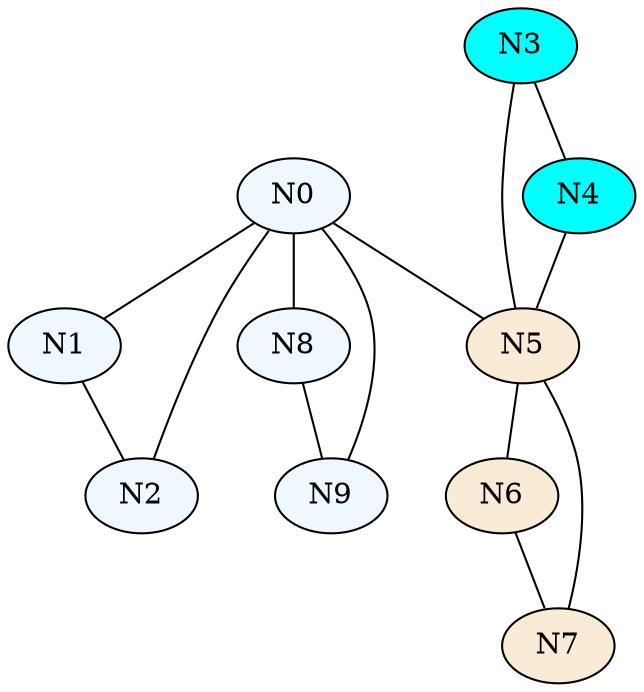 graph {
	subgraph C0 {
		N0 [fillcolor="#F0F8FF" style=filled]
		N1 [fillcolor="#F0F8FF" style=filled]
		N2 [fillcolor="#F0F8FF" style=filled]
		N8 [fillcolor="#F0F8FF" style=filled]
		N9 [fillcolor="#F0F8FF" style=filled]
	}
	subgraph C1 {
		N5 [fillcolor="#FAEBD7" style=filled]
		N6 [fillcolor="#FAEBD7" style=filled]
		N7 [fillcolor="#FAEBD7" style=filled]
	}
	subgraph C2 {
		N3 [fillcolor="#00FFFF" style=filled]
		N4 [fillcolor="#00FFFF" style=filled]
	}
	N0 -- N1
	N0 -- N2
	N0 -- N5
	N0 -- N8
	N0 -- N9
	N1 -- N2
	N3 -- N4
	N3 -- N5
	N4 -- N5
	N5 -- N6
	N5 -- N7
	N6 -- N7
	N8 -- N9
}
